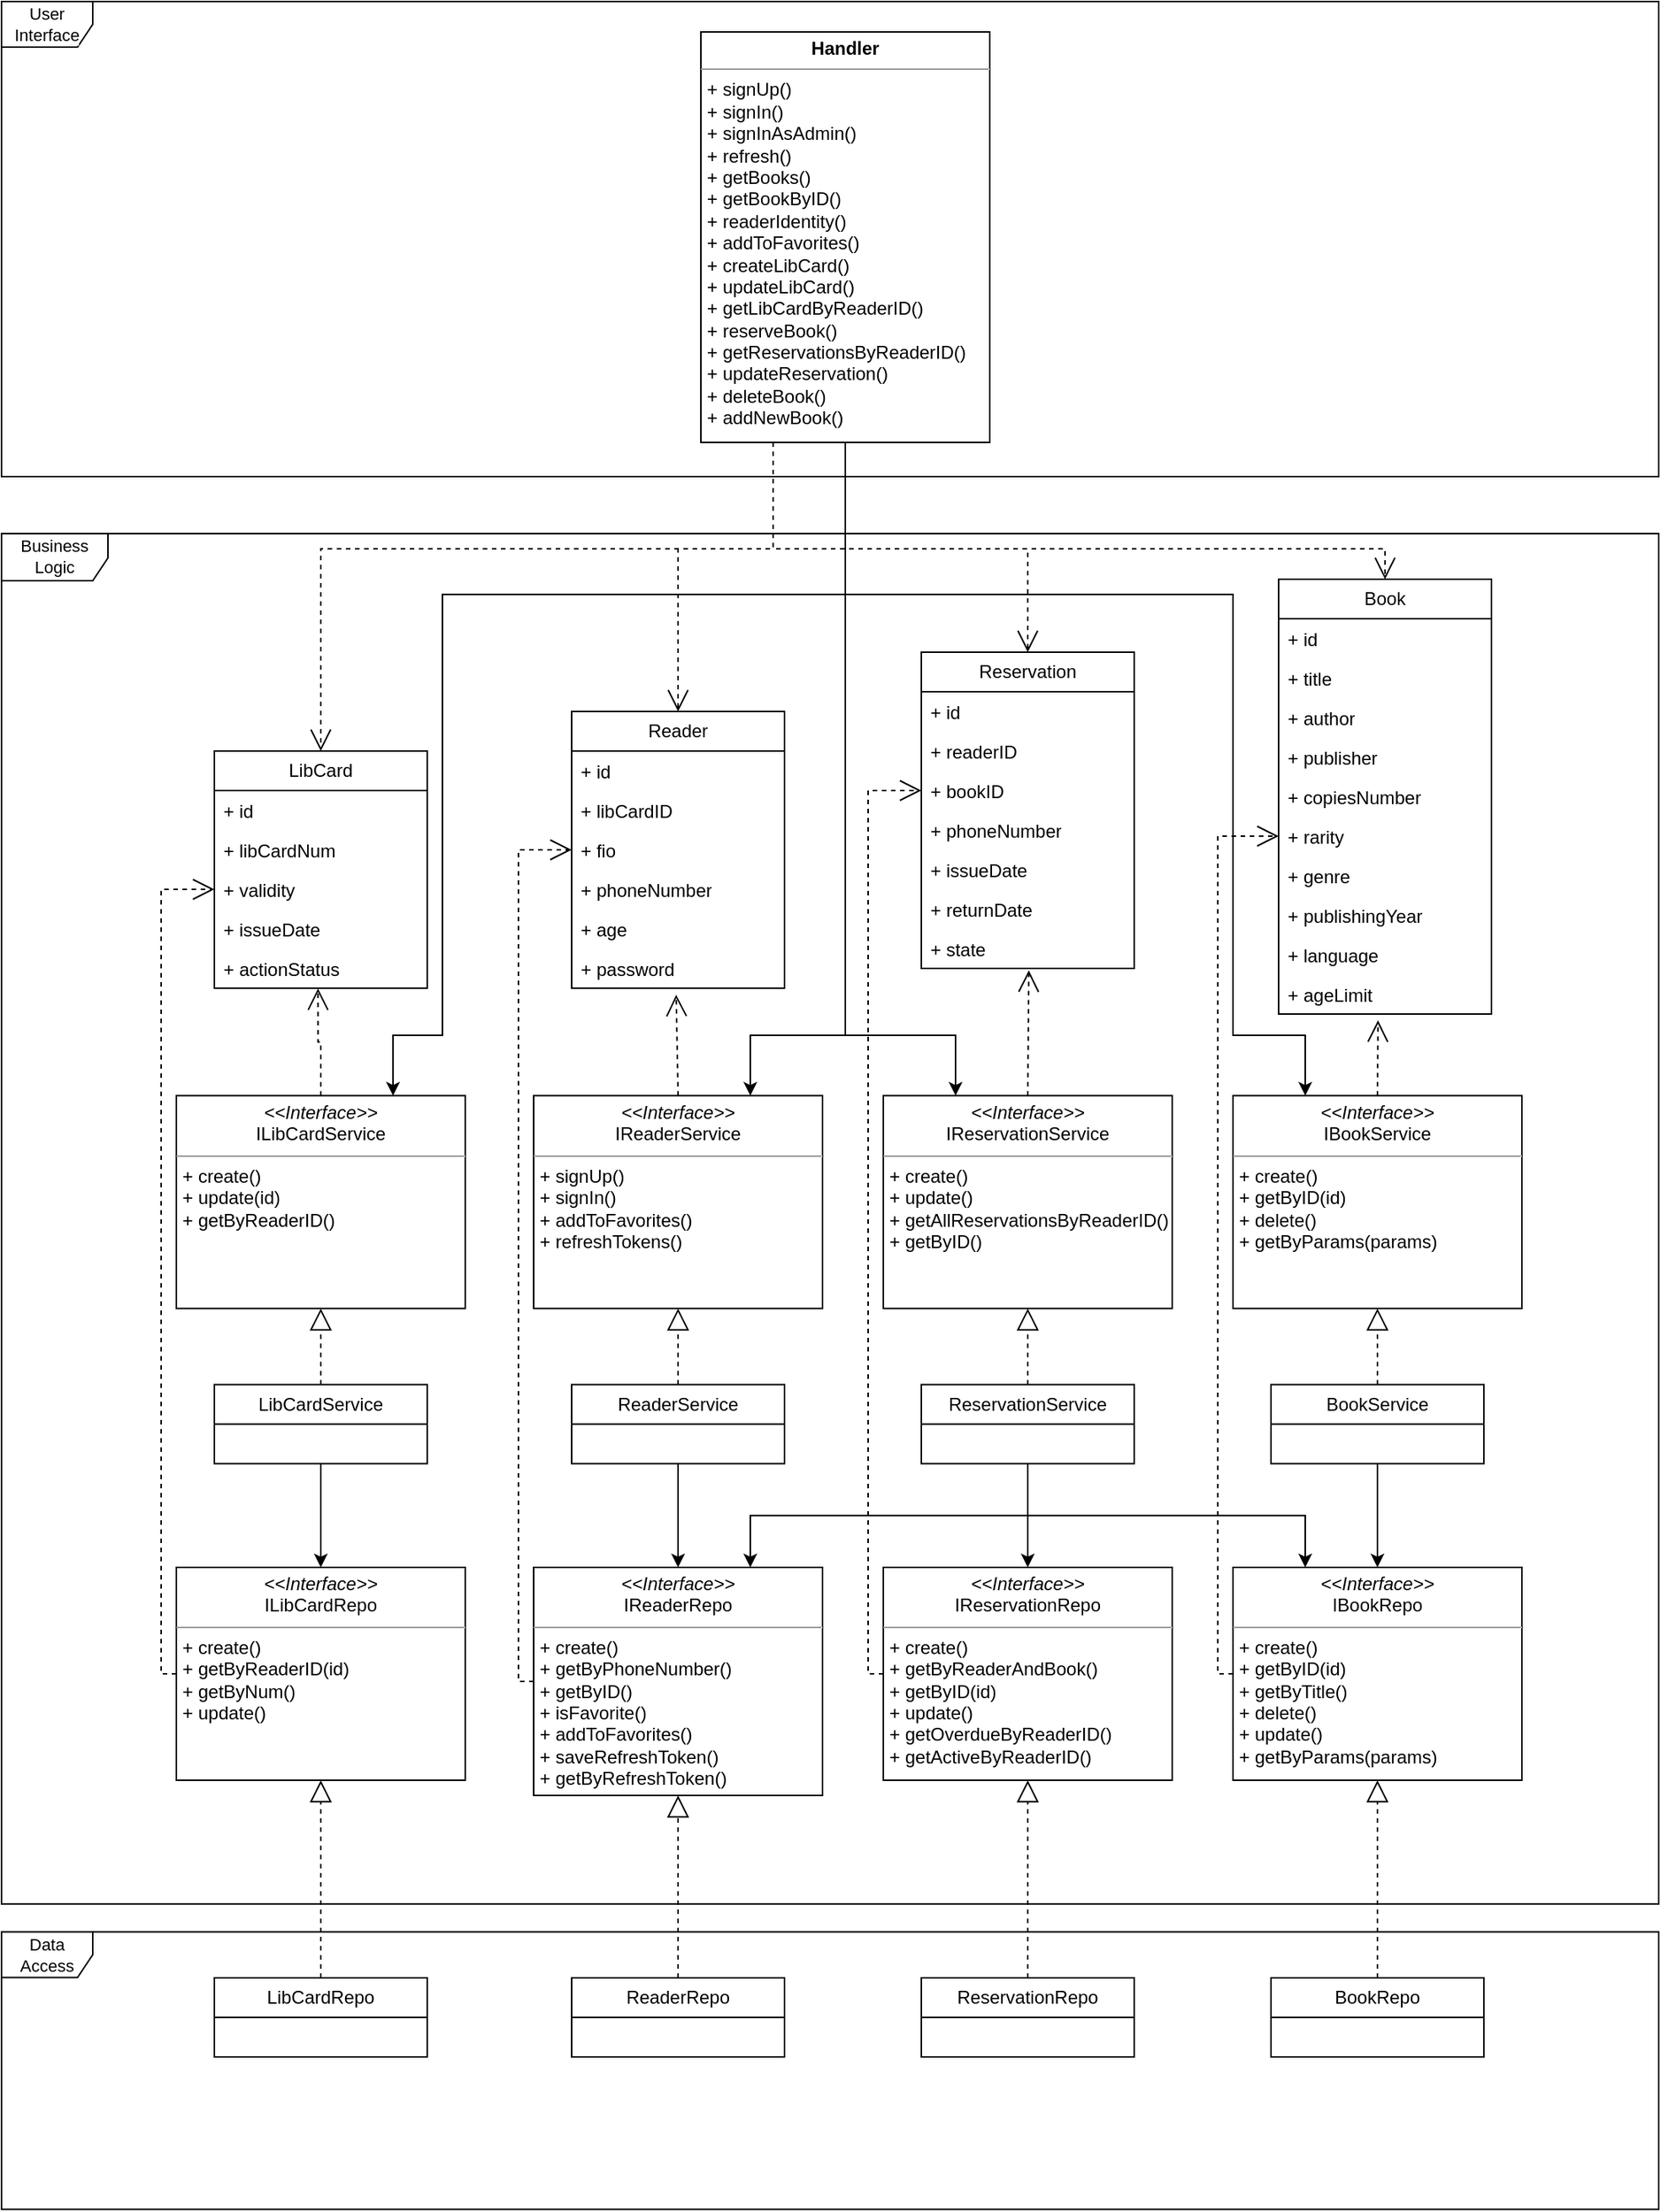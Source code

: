 <mxfile version="23.1.5" type="device">
  <diagram name="Страница — 1" id="6Xpf0Cf9GARCXw1dbHsM">
    <mxGraphModel dx="1750" dy="2217" grid="1" gridSize="10" guides="1" tooltips="1" connect="1" arrows="1" fold="1" page="1" pageScale="1" pageWidth="827" pageHeight="1169" math="0" shadow="0">
      <root>
        <mxCell id="0" />
        <mxCell id="1" parent="0" />
        <mxCell id="-0Dgemm6ycGih37W37D2-1" value="Data&lt;div&gt;Access&lt;/div&gt;" style="shape=umlFrame;whiteSpace=wrap;html=1;pointerEvents=0;fontFamily=Helvetica;fontSize=11;fontColor=default;labelBackgroundColor=default;" parent="1" vertex="1">
          <mxGeometry x="40" y="679.75" width="1090" height="182.5" as="geometry" />
        </mxCell>
        <mxCell id="-0Dgemm6ycGih37W37D2-2" value="Business&lt;div&gt;Logic&lt;/div&gt;" style="shape=umlFrame;whiteSpace=wrap;html=1;pointerEvents=0;fontFamily=Helvetica;fontSize=11;fontColor=default;labelBackgroundColor=default;width=70;height=31;" parent="1" vertex="1">
          <mxGeometry x="40" y="-240" width="1090" height="901.37" as="geometry" />
        </mxCell>
        <mxCell id="-0Dgemm6ycGih37W37D2-3" value="LibCardRepo" style="swimlane;fontStyle=0;childLayout=stackLayout;horizontal=1;startSize=26;fillColor=none;horizontalStack=0;resizeParent=1;resizeParentMax=0;resizeLast=0;collapsible=1;marginBottom=0;whiteSpace=wrap;html=1;" parent="1" vertex="1">
          <mxGeometry x="180" y="710" width="140" height="52" as="geometry" />
        </mxCell>
        <mxCell id="-0Dgemm6ycGih37W37D2-4" value="ReaderRepo" style="swimlane;fontStyle=0;childLayout=stackLayout;horizontal=1;startSize=26;fillColor=none;horizontalStack=0;resizeParent=1;resizeParentMax=0;resizeLast=0;collapsible=1;marginBottom=0;whiteSpace=wrap;html=1;" parent="1" vertex="1">
          <mxGeometry x="415" y="710" width="140" height="52" as="geometry" />
        </mxCell>
        <mxCell id="-0Dgemm6ycGih37W37D2-5" value="ReservationRepo" style="swimlane;fontStyle=0;childLayout=stackLayout;horizontal=1;startSize=26;fillColor=none;horizontalStack=0;resizeParent=1;resizeParentMax=0;resizeLast=0;collapsible=1;marginBottom=0;whiteSpace=wrap;html=1;" parent="1" vertex="1">
          <mxGeometry x="645" y="710" width="140" height="52" as="geometry" />
        </mxCell>
        <mxCell id="-0Dgemm6ycGih37W37D2-6" value="BookRepo" style="swimlane;fontStyle=0;childLayout=stackLayout;horizontal=1;startSize=26;fillColor=none;horizontalStack=0;resizeParent=1;resizeParentMax=0;resizeLast=0;collapsible=1;marginBottom=0;whiteSpace=wrap;html=1;" parent="1" vertex="1">
          <mxGeometry x="875" y="710" width="140" height="52" as="geometry" />
        </mxCell>
        <mxCell id="-0Dgemm6ycGih37W37D2-7" value="&lt;p style=&quot;margin:0px;margin-top:4px;text-align:center;&quot;&gt;&lt;i&gt;&amp;lt;&amp;lt;Interface&amp;gt;&amp;gt;&lt;/i&gt;&lt;br&gt;ILibCardRepo&lt;br&gt;&lt;/p&gt;&lt;hr size=&quot;1&quot;&gt;&lt;p style=&quot;margin:0px;margin-left:4px;&quot;&gt;+ create()&lt;/p&gt;&lt;p style=&quot;margin:0px;margin-left:4px;&quot;&gt;+ getByReaderID(id)&lt;/p&gt;&lt;p style=&quot;margin:0px;margin-left:4px;&quot;&gt;+ getByNum()&lt;/p&gt;&lt;p style=&quot;margin:0px;margin-left:4px;&quot;&gt;+ update()&lt;/p&gt;&lt;p style=&quot;margin:0px;margin-left:4px;&quot;&gt;&lt;br&gt;&lt;/p&gt;" style="verticalAlign=top;align=left;overflow=fill;html=1;whiteSpace=wrap;" parent="1" vertex="1">
          <mxGeometry x="155" y="440" width="190" height="140" as="geometry" />
        </mxCell>
        <mxCell id="-0Dgemm6ycGih37W37D2-8" value="" style="endArrow=block;dashed=1;endFill=0;endSize=12;html=1;rounded=0;exitX=0.5;exitY=0;exitDx=0;exitDy=0;entryX=0.5;entryY=1;entryDx=0;entryDy=0;" parent="1" source="-0Dgemm6ycGih37W37D2-3" target="-0Dgemm6ycGih37W37D2-7" edge="1">
          <mxGeometry width="160" relative="1" as="geometry">
            <mxPoint x="150" y="600" as="sourcePoint" />
            <mxPoint x="310" y="600" as="targetPoint" />
          </mxGeometry>
        </mxCell>
        <mxCell id="-0Dgemm6ycGih37W37D2-9" value="&lt;p style=&quot;margin:0px;margin-top:4px;text-align:center;&quot;&gt;&lt;i&gt;&amp;lt;&amp;lt;Interface&amp;gt;&amp;gt;&lt;/i&gt;&lt;br&gt;IReaderRepo&lt;br&gt;&lt;/p&gt;&lt;hr size=&quot;1&quot;&gt;&lt;p style=&quot;margin:0px;margin-left:4px;&quot;&gt;+ create()&lt;/p&gt;&lt;p style=&quot;margin:0px;margin-left:4px;&quot;&gt;+ getByPhoneNumber()&lt;/p&gt;&lt;p style=&quot;margin:0px;margin-left:4px;&quot;&gt;+ getByID()&lt;/p&gt;&lt;p style=&quot;margin:0px;margin-left:4px;&quot;&gt;+ isFavorite()&lt;/p&gt;&lt;p style=&quot;margin:0px;margin-left:4px;&quot;&gt;+ addToFavorites()&lt;/p&gt;&lt;p style=&quot;margin:0px;margin-left:4px;&quot;&gt;+ saveRefreshToken()&lt;/p&gt;&lt;p style=&quot;margin:0px;margin-left:4px;&quot;&gt;+ getByRefreshToken()&lt;/p&gt;&lt;p style=&quot;margin:0px;margin-left:4px;&quot;&gt;&lt;br&gt;&lt;/p&gt;&lt;p style=&quot;margin:0px;margin-left:4px;&quot;&gt;&lt;br&gt;&lt;/p&gt;" style="verticalAlign=top;align=left;overflow=fill;html=1;whiteSpace=wrap;" parent="1" vertex="1">
          <mxGeometry x="390" y="440" width="190" height="150" as="geometry" />
        </mxCell>
        <mxCell id="-0Dgemm6ycGih37W37D2-10" value="" style="endArrow=block;dashed=1;endFill=0;endSize=12;html=1;rounded=0;exitX=0.5;exitY=0;exitDx=0;exitDy=0;entryX=0.5;entryY=1;entryDx=0;entryDy=0;" parent="1" source="-0Dgemm6ycGih37W37D2-4" target="-0Dgemm6ycGih37W37D2-9" edge="1">
          <mxGeometry width="160" relative="1" as="geometry">
            <mxPoint x="250" y="730" as="sourcePoint" />
            <mxPoint x="260" y="590" as="targetPoint" />
          </mxGeometry>
        </mxCell>
        <mxCell id="-0Dgemm6ycGih37W37D2-11" value="&lt;p style=&quot;margin:0px;margin-top:4px;text-align:center;&quot;&gt;&lt;i&gt;&amp;lt;&amp;lt;Interface&amp;gt;&amp;gt;&lt;/i&gt;&lt;br&gt;IReservationRepo&lt;br&gt;&lt;/p&gt;&lt;hr size=&quot;1&quot;&gt;&lt;p style=&quot;margin:0px;margin-left:4px;&quot;&gt;+ create()&lt;/p&gt;&lt;p style=&quot;margin:0px;margin-left:4px;&quot;&gt;+ getByReaderAndBook()&lt;/p&gt;&lt;p style=&quot;margin:0px;margin-left:4px;&quot;&gt;+ getByID(id)&lt;/p&gt;&lt;p style=&quot;margin:0px;margin-left:4px;&quot;&gt;+ update()&lt;/p&gt;&lt;p style=&quot;margin:0px;margin-left:4px;&quot;&gt;+ getOverdueByReaderID()&lt;/p&gt;&lt;p style=&quot;margin:0px;margin-left:4px;&quot;&gt;+ getActiveByReaderID()&lt;/p&gt;&lt;p style=&quot;margin:0px;margin-left:4px;&quot;&gt;&lt;br&gt;&lt;/p&gt;" style="verticalAlign=top;align=left;overflow=fill;html=1;whiteSpace=wrap;" parent="1" vertex="1">
          <mxGeometry x="620" y="440" width="190" height="140" as="geometry" />
        </mxCell>
        <mxCell id="-0Dgemm6ycGih37W37D2-12" value="" style="endArrow=block;dashed=1;endFill=0;endSize=12;html=1;rounded=0;exitX=0.5;exitY=0;exitDx=0;exitDy=0;entryX=0.5;entryY=1;entryDx=0;entryDy=0;" parent="1" source="-0Dgemm6ycGih37W37D2-5" target="-0Dgemm6ycGih37W37D2-11" edge="1">
          <mxGeometry width="160" relative="1" as="geometry">
            <mxPoint x="420" y="720" as="sourcePoint" />
            <mxPoint x="495" y="590" as="targetPoint" />
          </mxGeometry>
        </mxCell>
        <mxCell id="-0Dgemm6ycGih37W37D2-13" value="&lt;p style=&quot;margin:0px;margin-top:4px;text-align:center;&quot;&gt;&lt;i&gt;&amp;lt;&amp;lt;Interface&amp;gt;&amp;gt;&lt;/i&gt;&lt;br&gt;IBookRepo&lt;br&gt;&lt;/p&gt;&lt;hr size=&quot;1&quot;&gt;&lt;p style=&quot;margin: 0px 0px 0px 4px;&quot;&gt;+ create()&lt;/p&gt;&lt;p style=&quot;margin: 0px 0px 0px 4px;&quot;&gt;+ getByID(id)&lt;/p&gt;&lt;p style=&quot;margin: 0px 0px 0px 4px;&quot;&gt;+ getByTitle()&lt;/p&gt;&lt;p style=&quot;margin: 0px 0px 0px 4px;&quot;&gt;+ delete()&lt;/p&gt;&lt;p style=&quot;margin: 0px 0px 0px 4px;&quot;&gt;+ update()&lt;/p&gt;&lt;p style=&quot;margin: 0px 0px 0px 4px;&quot;&gt;+ getByParams(params)&lt;/p&gt;" style="verticalAlign=top;align=left;overflow=fill;html=1;whiteSpace=wrap;" parent="1" vertex="1">
          <mxGeometry x="850" y="440" width="190" height="140" as="geometry" />
        </mxCell>
        <mxCell id="-0Dgemm6ycGih37W37D2-14" value="" style="endArrow=block;dashed=1;endFill=0;endSize=12;html=1;rounded=0;exitX=0.5;exitY=0;exitDx=0;exitDy=0;entryX=0.5;entryY=1;entryDx=0;entryDy=0;" parent="1" source="-0Dgemm6ycGih37W37D2-6" target="-0Dgemm6ycGih37W37D2-13" edge="1">
          <mxGeometry width="160" relative="1" as="geometry">
            <mxPoint x="560" y="720" as="sourcePoint" />
            <mxPoint x="705" y="590" as="targetPoint" />
          </mxGeometry>
        </mxCell>
        <mxCell id="-0Dgemm6ycGih37W37D2-15" value="LibCardService" style="swimlane;fontStyle=0;childLayout=stackLayout;horizontal=1;startSize=26;fillColor=none;horizontalStack=0;resizeParent=1;resizeParentMax=0;resizeLast=0;collapsible=1;marginBottom=0;whiteSpace=wrap;html=1;" parent="1" vertex="1">
          <mxGeometry x="180" y="319.69" width="140" height="52" as="geometry" />
        </mxCell>
        <mxCell id="-0Dgemm6ycGih37W37D2-16" value="ReaderService" style="swimlane;fontStyle=0;childLayout=stackLayout;horizontal=1;startSize=26;fillColor=none;horizontalStack=0;resizeParent=1;resizeParentMax=0;resizeLast=0;collapsible=1;marginBottom=0;whiteSpace=wrap;html=1;" parent="1" vertex="1">
          <mxGeometry x="415" y="319.69" width="140" height="52" as="geometry" />
        </mxCell>
        <mxCell id="-0Dgemm6ycGih37W37D2-17" value="ReservationService" style="swimlane;fontStyle=0;childLayout=stackLayout;horizontal=1;startSize=26;fillColor=none;horizontalStack=0;resizeParent=1;resizeParentMax=0;resizeLast=0;collapsible=1;marginBottom=0;whiteSpace=wrap;html=1;" parent="1" vertex="1">
          <mxGeometry x="645" y="319.69" width="140" height="52" as="geometry" />
        </mxCell>
        <mxCell id="-0Dgemm6ycGih37W37D2-18" value="BookService" style="swimlane;fontStyle=0;childLayout=stackLayout;horizontal=1;startSize=26;fillColor=none;horizontalStack=0;resizeParent=1;resizeParentMax=0;resizeLast=0;collapsible=1;marginBottom=0;whiteSpace=wrap;html=1;" parent="1" vertex="1">
          <mxGeometry x="875" y="319.69" width="140" height="52" as="geometry" />
        </mxCell>
        <mxCell id="-0Dgemm6ycGih37W37D2-19" value="&lt;p style=&quot;margin:0px;margin-top:4px;text-align:center;&quot;&gt;&lt;i&gt;&amp;lt;&amp;lt;Interface&amp;gt;&amp;gt;&lt;/i&gt;&lt;br&gt;ILibCardService&lt;br&gt;&lt;/p&gt;&lt;hr size=&quot;1&quot;&gt;&lt;p style=&quot;margin: 0px 0px 0px 4px;&quot;&gt;+ create()&lt;/p&gt;&lt;p style=&quot;margin: 0px 0px 0px 4px;&quot;&gt;+ update(id)&lt;/p&gt;&lt;p style=&quot;margin: 0px 0px 0px 4px;&quot;&gt;+ getByReaderID()&lt;/p&gt;" style="verticalAlign=top;align=left;overflow=fill;html=1;whiteSpace=wrap;" parent="1" vertex="1">
          <mxGeometry x="155" y="129.69" width="190" height="140" as="geometry" />
        </mxCell>
        <mxCell id="-0Dgemm6ycGih37W37D2-20" value="&lt;p style=&quot;margin:0px;margin-top:4px;text-align:center;&quot;&gt;&lt;i&gt;&amp;lt;&amp;lt;Interface&amp;gt;&amp;gt;&lt;/i&gt;&lt;br&gt;IReservationService&lt;br&gt;&lt;/p&gt;&lt;hr size=&quot;1&quot;&gt;&lt;p style=&quot;margin: 0px 0px 0px 4px;&quot;&gt;+ create()&lt;/p&gt;&lt;p style=&quot;margin: 0px 0px 0px 4px;&quot;&gt;+ update()&lt;/p&gt;&lt;p style=&quot;margin: 0px 0px 0px 4px;&quot;&gt;+ getAllReservationsByReaderID()&lt;/p&gt;&lt;p style=&quot;margin: 0px 0px 0px 4px;&quot;&gt;+ getByID()&lt;/p&gt;" style="verticalAlign=top;align=left;overflow=fill;html=1;whiteSpace=wrap;" parent="1" vertex="1">
          <mxGeometry x="620" y="129.69" width="190" height="140" as="geometry" />
        </mxCell>
        <mxCell id="-0Dgemm6ycGih37W37D2-21" value="&lt;p style=&quot;margin:0px;margin-top:4px;text-align:center;&quot;&gt;&lt;i&gt;&amp;lt;&amp;lt;Interface&amp;gt;&amp;gt;&lt;/i&gt;&lt;br&gt;IBookService&lt;br&gt;&lt;/p&gt;&lt;hr size=&quot;1&quot;&gt;&lt;p style=&quot;margin: 0px 0px 0px 4px;&quot;&gt;+ create()&lt;/p&gt;&lt;p style=&quot;margin: 0px 0px 0px 4px;&quot;&gt;+ getByID(id)&lt;/p&gt;&lt;p style=&quot;margin: 0px 0px 0px 4px;&quot;&gt;+ delete()&lt;/p&gt;&lt;p style=&quot;margin: 0px 0px 0px 4px;&quot;&gt;+ getByParams(params)&lt;/p&gt;" style="verticalAlign=top;align=left;overflow=fill;html=1;whiteSpace=wrap;" parent="1" vertex="1">
          <mxGeometry x="850" y="129.69" width="190" height="140" as="geometry" />
        </mxCell>
        <mxCell id="-0Dgemm6ycGih37W37D2-22" value="" style="endArrow=block;dashed=1;endFill=0;endSize=12;html=1;rounded=0;exitX=0.5;exitY=0;exitDx=0;exitDy=0;entryX=0.5;entryY=1;entryDx=0;entryDy=0;" parent="1" source="-0Dgemm6ycGih37W37D2-15" target="-0Dgemm6ycGih37W37D2-19" edge="1">
          <mxGeometry width="160" relative="1" as="geometry">
            <mxPoint x="570" y="309.69" as="sourcePoint" />
            <mxPoint x="730" y="309.69" as="targetPoint" />
          </mxGeometry>
        </mxCell>
        <mxCell id="-0Dgemm6ycGih37W37D2-23" value="" style="endArrow=block;dashed=1;endFill=0;endSize=12;html=1;rounded=0;exitX=0.5;exitY=0;exitDx=0;exitDy=0;entryX=0.5;entryY=1;entryDx=0;entryDy=0;entryPerimeter=0;" parent="1" source="-0Dgemm6ycGih37W37D2-16" target="-0Dgemm6ycGih37W37D2-58" edge="1">
          <mxGeometry width="160" relative="1" as="geometry">
            <mxPoint x="220" y="319.69" as="sourcePoint" />
            <mxPoint x="485" y="269.69" as="targetPoint" />
          </mxGeometry>
        </mxCell>
        <mxCell id="-0Dgemm6ycGih37W37D2-24" value="" style="endArrow=block;dashed=1;endFill=0;endSize=12;html=1;rounded=0;exitX=0.5;exitY=0;exitDx=0;exitDy=0;entryX=0.5;entryY=1;entryDx=0;entryDy=0;" parent="1" source="-0Dgemm6ycGih37W37D2-17" target="-0Dgemm6ycGih37W37D2-20" edge="1">
          <mxGeometry width="160" relative="1" as="geometry">
            <mxPoint x="480" y="329.69" as="sourcePoint" />
            <mxPoint x="505" y="279.69" as="targetPoint" />
          </mxGeometry>
        </mxCell>
        <mxCell id="-0Dgemm6ycGih37W37D2-25" value="" style="endArrow=block;dashed=1;endFill=0;endSize=12;html=1;rounded=0;exitX=0.5;exitY=0;exitDx=0;exitDy=0;entryX=0.5;entryY=1;entryDx=0;entryDy=0;" parent="1" source="-0Dgemm6ycGih37W37D2-18" target="-0Dgemm6ycGih37W37D2-21" edge="1">
          <mxGeometry width="160" relative="1" as="geometry">
            <mxPoint x="710" y="329.69" as="sourcePoint" />
            <mxPoint x="725" y="279.69" as="targetPoint" />
          </mxGeometry>
        </mxCell>
        <mxCell id="-0Dgemm6ycGih37W37D2-26" value="LibCard" style="swimlane;fontStyle=0;childLayout=stackLayout;horizontal=1;startSize=26;fillColor=none;horizontalStack=0;resizeParent=1;resizeParentMax=0;resizeLast=0;collapsible=1;marginBottom=0;whiteSpace=wrap;html=1;" parent="1" vertex="1">
          <mxGeometry x="180" y="-97" width="140" height="156" as="geometry" />
        </mxCell>
        <mxCell id="-0Dgemm6ycGih37W37D2-27" value="+ id&lt;div&gt;&lt;br/&gt;&lt;/div&gt;" style="text;strokeColor=none;fillColor=none;align=left;verticalAlign=top;spacingLeft=4;spacingRight=4;overflow=hidden;rotatable=0;points=[[0,0.5],[1,0.5]];portConstraint=eastwest;whiteSpace=wrap;html=1;" parent="-0Dgemm6ycGih37W37D2-26" vertex="1">
          <mxGeometry y="26" width="140" height="26" as="geometry" />
        </mxCell>
        <mxCell id="-0Dgemm6ycGih37W37D2-28" value="+ libCardNum" style="text;strokeColor=none;fillColor=none;align=left;verticalAlign=top;spacingLeft=4;spacingRight=4;overflow=hidden;rotatable=0;points=[[0,0.5],[1,0.5]];portConstraint=eastwest;whiteSpace=wrap;html=1;" parent="-0Dgemm6ycGih37W37D2-26" vertex="1">
          <mxGeometry y="52" width="140" height="26" as="geometry" />
        </mxCell>
        <mxCell id="-0Dgemm6ycGih37W37D2-29" value="+ validity&lt;div&gt;&lt;br/&gt;&lt;/div&gt;" style="text;strokeColor=none;fillColor=none;align=left;verticalAlign=top;spacingLeft=4;spacingRight=4;overflow=hidden;rotatable=0;points=[[0,0.5],[1,0.5]];portConstraint=eastwest;whiteSpace=wrap;html=1;" parent="-0Dgemm6ycGih37W37D2-26" vertex="1">
          <mxGeometry y="78" width="140" height="26" as="geometry" />
        </mxCell>
        <mxCell id="-0Dgemm6ycGih37W37D2-30" value="+ issueDate" style="text;strokeColor=none;fillColor=none;align=left;verticalAlign=top;spacingLeft=4;spacingRight=4;overflow=hidden;rotatable=0;points=[[0,0.5],[1,0.5]];portConstraint=eastwest;whiteSpace=wrap;html=1;" parent="-0Dgemm6ycGih37W37D2-26" vertex="1">
          <mxGeometry y="104" width="140" height="26" as="geometry" />
        </mxCell>
        <mxCell id="-0Dgemm6ycGih37W37D2-31" value="+ actionStatus" style="text;strokeColor=none;fillColor=none;align=left;verticalAlign=top;spacingLeft=4;spacingRight=4;overflow=hidden;rotatable=0;points=[[0,0.5],[1,0.5]];portConstraint=eastwest;whiteSpace=wrap;html=1;" parent="-0Dgemm6ycGih37W37D2-26" vertex="1">
          <mxGeometry y="130" width="140" height="26" as="geometry" />
        </mxCell>
        <mxCell id="-0Dgemm6ycGih37W37D2-32" value="Reader" style="swimlane;fontStyle=0;childLayout=stackLayout;horizontal=1;startSize=26;fillColor=none;horizontalStack=0;resizeParent=1;resizeParentMax=0;resizeLast=0;collapsible=1;marginBottom=0;whiteSpace=wrap;html=1;" parent="1" vertex="1">
          <mxGeometry x="415" y="-123" width="140" height="182" as="geometry" />
        </mxCell>
        <mxCell id="-0Dgemm6ycGih37W37D2-33" value="+ id&lt;div&gt;&lt;br/&gt;&lt;/div&gt;" style="text;strokeColor=none;fillColor=none;align=left;verticalAlign=top;spacingLeft=4;spacingRight=4;overflow=hidden;rotatable=0;points=[[0,0.5],[1,0.5]];portConstraint=eastwest;whiteSpace=wrap;html=1;" parent="-0Dgemm6ycGih37W37D2-32" vertex="1">
          <mxGeometry y="26" width="140" height="26" as="geometry" />
        </mxCell>
        <mxCell id="-0Dgemm6ycGih37W37D2-34" value="+ libCardID" style="text;strokeColor=none;fillColor=none;align=left;verticalAlign=top;spacingLeft=4;spacingRight=4;overflow=hidden;rotatable=0;points=[[0,0.5],[1,0.5]];portConstraint=eastwest;whiteSpace=wrap;html=1;" parent="-0Dgemm6ycGih37W37D2-32" vertex="1">
          <mxGeometry y="52" width="140" height="26" as="geometry" />
        </mxCell>
        <mxCell id="-0Dgemm6ycGih37W37D2-35" value="+ fio" style="text;strokeColor=none;fillColor=none;align=left;verticalAlign=top;spacingLeft=4;spacingRight=4;overflow=hidden;rotatable=0;points=[[0,0.5],[1,0.5]];portConstraint=eastwest;whiteSpace=wrap;html=1;" parent="-0Dgemm6ycGih37W37D2-32" vertex="1">
          <mxGeometry y="78" width="140" height="26" as="geometry" />
        </mxCell>
        <mxCell id="-0Dgemm6ycGih37W37D2-36" value="+ phoneNumber" style="text;strokeColor=none;fillColor=none;align=left;verticalAlign=top;spacingLeft=4;spacingRight=4;overflow=hidden;rotatable=0;points=[[0,0.5],[1,0.5]];portConstraint=eastwest;whiteSpace=wrap;html=1;" parent="-0Dgemm6ycGih37W37D2-32" vertex="1">
          <mxGeometry y="104" width="140" height="26" as="geometry" />
        </mxCell>
        <mxCell id="-0Dgemm6ycGih37W37D2-37" value="+ age" style="text;strokeColor=none;fillColor=none;align=left;verticalAlign=top;spacingLeft=4;spacingRight=4;overflow=hidden;rotatable=0;points=[[0,0.5],[1,0.5]];portConstraint=eastwest;whiteSpace=wrap;html=1;" parent="-0Dgemm6ycGih37W37D2-32" vertex="1">
          <mxGeometry y="130" width="140" height="26" as="geometry" />
        </mxCell>
        <mxCell id="-0Dgemm6ycGih37W37D2-38" value="+ password" style="text;strokeColor=none;fillColor=none;align=left;verticalAlign=top;spacingLeft=4;spacingRight=4;overflow=hidden;rotatable=0;points=[[0,0.5],[1,0.5]];portConstraint=eastwest;whiteSpace=wrap;html=1;" parent="-0Dgemm6ycGih37W37D2-32" vertex="1">
          <mxGeometry y="156" width="140" height="26" as="geometry" />
        </mxCell>
        <mxCell id="-0Dgemm6ycGih37W37D2-39" value="Reservation" style="swimlane;fontStyle=0;childLayout=stackLayout;horizontal=1;startSize=26;fillColor=none;horizontalStack=0;resizeParent=1;resizeParentMax=0;resizeLast=0;collapsible=1;marginBottom=0;whiteSpace=wrap;html=1;" parent="1" vertex="1">
          <mxGeometry x="645" y="-162" width="140" height="208" as="geometry" />
        </mxCell>
        <mxCell id="-0Dgemm6ycGih37W37D2-40" value="+ id&lt;div&gt;&lt;br/&gt;&lt;/div&gt;" style="text;strokeColor=none;fillColor=none;align=left;verticalAlign=top;spacingLeft=4;spacingRight=4;overflow=hidden;rotatable=0;points=[[0,0.5],[1,0.5]];portConstraint=eastwest;whiteSpace=wrap;html=1;" parent="-0Dgemm6ycGih37W37D2-39" vertex="1">
          <mxGeometry y="26" width="140" height="26" as="geometry" />
        </mxCell>
        <mxCell id="-0Dgemm6ycGih37W37D2-41" value="+ readerID" style="text;strokeColor=none;fillColor=none;align=left;verticalAlign=top;spacingLeft=4;spacingRight=4;overflow=hidden;rotatable=0;points=[[0,0.5],[1,0.5]];portConstraint=eastwest;whiteSpace=wrap;html=1;" parent="-0Dgemm6ycGih37W37D2-39" vertex="1">
          <mxGeometry y="52" width="140" height="26" as="geometry" />
        </mxCell>
        <mxCell id="-0Dgemm6ycGih37W37D2-42" value="+ bookID" style="text;strokeColor=none;fillColor=none;align=left;verticalAlign=top;spacingLeft=4;spacingRight=4;overflow=hidden;rotatable=0;points=[[0,0.5],[1,0.5]];portConstraint=eastwest;whiteSpace=wrap;html=1;" parent="-0Dgemm6ycGih37W37D2-39" vertex="1">
          <mxGeometry y="78" width="140" height="26" as="geometry" />
        </mxCell>
        <mxCell id="-0Dgemm6ycGih37W37D2-43" value="+ phoneNumber" style="text;strokeColor=none;fillColor=none;align=left;verticalAlign=top;spacingLeft=4;spacingRight=4;overflow=hidden;rotatable=0;points=[[0,0.5],[1,0.5]];portConstraint=eastwest;whiteSpace=wrap;html=1;" parent="-0Dgemm6ycGih37W37D2-39" vertex="1">
          <mxGeometry y="104" width="140" height="26" as="geometry" />
        </mxCell>
        <mxCell id="-0Dgemm6ycGih37W37D2-44" value="+ issueDate" style="text;strokeColor=none;fillColor=none;align=left;verticalAlign=top;spacingLeft=4;spacingRight=4;overflow=hidden;rotatable=0;points=[[0,0.5],[1,0.5]];portConstraint=eastwest;whiteSpace=wrap;html=1;" parent="-0Dgemm6ycGih37W37D2-39" vertex="1">
          <mxGeometry y="130" width="140" height="26" as="geometry" />
        </mxCell>
        <mxCell id="-0Dgemm6ycGih37W37D2-45" value="+ returnDate" style="text;strokeColor=none;fillColor=none;align=left;verticalAlign=top;spacingLeft=4;spacingRight=4;overflow=hidden;rotatable=0;points=[[0,0.5],[1,0.5]];portConstraint=eastwest;whiteSpace=wrap;html=1;" parent="-0Dgemm6ycGih37W37D2-39" vertex="1">
          <mxGeometry y="156" width="140" height="26" as="geometry" />
        </mxCell>
        <mxCell id="-0Dgemm6ycGih37W37D2-46" value="+ state" style="text;strokeColor=none;fillColor=none;align=left;verticalAlign=top;spacingLeft=4;spacingRight=4;overflow=hidden;rotatable=0;points=[[0,0.5],[1,0.5]];portConstraint=eastwest;whiteSpace=wrap;html=1;" parent="-0Dgemm6ycGih37W37D2-39" vertex="1">
          <mxGeometry y="182" width="140" height="26" as="geometry" />
        </mxCell>
        <mxCell id="-0Dgemm6ycGih37W37D2-47" value="Book" style="swimlane;fontStyle=0;childLayout=stackLayout;horizontal=1;startSize=26;fillColor=none;horizontalStack=0;resizeParent=1;resizeParentMax=0;resizeLast=0;collapsible=1;marginBottom=0;whiteSpace=wrap;html=1;" parent="1" vertex="1">
          <mxGeometry x="880" y="-210" width="140" height="286" as="geometry" />
        </mxCell>
        <mxCell id="-0Dgemm6ycGih37W37D2-48" value="+ id&lt;div&gt;&lt;br/&gt;&lt;/div&gt;" style="text;strokeColor=none;fillColor=none;align=left;verticalAlign=top;spacingLeft=4;spacingRight=4;overflow=hidden;rotatable=0;points=[[0,0.5],[1,0.5]];portConstraint=eastwest;whiteSpace=wrap;html=1;" parent="-0Dgemm6ycGih37W37D2-47" vertex="1">
          <mxGeometry y="26" width="140" height="26" as="geometry" />
        </mxCell>
        <mxCell id="-0Dgemm6ycGih37W37D2-49" value="+&amp;nbsp;title" style="text;strokeColor=none;fillColor=none;align=left;verticalAlign=top;spacingLeft=4;spacingRight=4;overflow=hidden;rotatable=0;points=[[0,0.5],[1,0.5]];portConstraint=eastwest;whiteSpace=wrap;html=1;" parent="-0Dgemm6ycGih37W37D2-47" vertex="1">
          <mxGeometry y="52" width="140" height="26" as="geometry" />
        </mxCell>
        <mxCell id="-0Dgemm6ycGih37W37D2-50" value="+&amp;nbsp;author" style="text;strokeColor=none;fillColor=none;align=left;verticalAlign=top;spacingLeft=4;spacingRight=4;overflow=hidden;rotatable=0;points=[[0,0.5],[1,0.5]];portConstraint=eastwest;whiteSpace=wrap;html=1;" parent="-0Dgemm6ycGih37W37D2-47" vertex="1">
          <mxGeometry y="78" width="140" height="26" as="geometry" />
        </mxCell>
        <mxCell id="-0Dgemm6ycGih37W37D2-51" value="+&amp;nbsp;publisher" style="text;strokeColor=none;fillColor=none;align=left;verticalAlign=top;spacingLeft=4;spacingRight=4;overflow=hidden;rotatable=0;points=[[0,0.5],[1,0.5]];portConstraint=eastwest;whiteSpace=wrap;html=1;" parent="-0Dgemm6ycGih37W37D2-47" vertex="1">
          <mxGeometry y="104" width="140" height="26" as="geometry" />
        </mxCell>
        <mxCell id="-0Dgemm6ycGih37W37D2-52" value="+&amp;nbsp;сopiesNumber" style="text;strokeColor=none;fillColor=none;align=left;verticalAlign=top;spacingLeft=4;spacingRight=4;overflow=hidden;rotatable=0;points=[[0,0.5],[1,0.5]];portConstraint=eastwest;whiteSpace=wrap;html=1;" parent="-0Dgemm6ycGih37W37D2-47" vertex="1">
          <mxGeometry y="130" width="140" height="26" as="geometry" />
        </mxCell>
        <mxCell id="-0Dgemm6ycGih37W37D2-53" value="+&amp;nbsp;rarity" style="text;strokeColor=none;fillColor=none;align=left;verticalAlign=top;spacingLeft=4;spacingRight=4;overflow=hidden;rotatable=0;points=[[0,0.5],[1,0.5]];portConstraint=eastwest;whiteSpace=wrap;html=1;" parent="-0Dgemm6ycGih37W37D2-47" vertex="1">
          <mxGeometry y="156" width="140" height="26" as="geometry" />
        </mxCell>
        <mxCell id="-0Dgemm6ycGih37W37D2-54" value="+&amp;nbsp;genre" style="text;strokeColor=none;fillColor=none;align=left;verticalAlign=top;spacingLeft=4;spacingRight=4;overflow=hidden;rotatable=0;points=[[0,0.5],[1,0.5]];portConstraint=eastwest;whiteSpace=wrap;html=1;" parent="-0Dgemm6ycGih37W37D2-47" vertex="1">
          <mxGeometry y="182" width="140" height="26" as="geometry" />
        </mxCell>
        <mxCell id="-0Dgemm6ycGih37W37D2-55" value="+&amp;nbsp;publishingYear" style="text;strokeColor=none;fillColor=none;align=left;verticalAlign=top;spacingLeft=4;spacingRight=4;overflow=hidden;rotatable=0;points=[[0,0.5],[1,0.5]];portConstraint=eastwest;whiteSpace=wrap;html=1;" parent="-0Dgemm6ycGih37W37D2-47" vertex="1">
          <mxGeometry y="208" width="140" height="26" as="geometry" />
        </mxCell>
        <mxCell id="-0Dgemm6ycGih37W37D2-56" value="+&amp;nbsp;language" style="text;strokeColor=none;fillColor=none;align=left;verticalAlign=top;spacingLeft=4;spacingRight=4;overflow=hidden;rotatable=0;points=[[0,0.5],[1,0.5]];portConstraint=eastwest;whiteSpace=wrap;html=1;" parent="-0Dgemm6ycGih37W37D2-47" vertex="1">
          <mxGeometry y="234" width="140" height="26" as="geometry" />
        </mxCell>
        <mxCell id="-0Dgemm6ycGih37W37D2-57" value="+&amp;nbsp;ageLimit" style="text;strokeColor=none;fillColor=none;align=left;verticalAlign=top;spacingLeft=4;spacingRight=4;overflow=hidden;rotatable=0;points=[[0,0.5],[1,0.5]];portConstraint=eastwest;whiteSpace=wrap;html=1;" parent="-0Dgemm6ycGih37W37D2-47" vertex="1">
          <mxGeometry y="260" width="140" height="26" as="geometry" />
        </mxCell>
        <mxCell id="-0Dgemm6ycGih37W37D2-58" value="&lt;p style=&quot;margin:0px;margin-top:4px;text-align:center;&quot;&gt;&lt;i&gt;&amp;lt;&amp;lt;Interface&amp;gt;&amp;gt;&lt;/i&gt;&lt;br&gt;IReaderService&lt;br&gt;&lt;/p&gt;&lt;hr size=&quot;1&quot;&gt;&lt;p style=&quot;margin:0px;margin-left:4px;&quot;&gt;+ signUp()&lt;/p&gt;&lt;p style=&quot;margin:0px;margin-left:4px;&quot;&gt;+ signIn()&lt;/p&gt;&lt;p style=&quot;margin:0px;margin-left:4px;&quot;&gt;+ addToFavorites()&lt;/p&gt;&lt;p style=&quot;margin:0px;margin-left:4px;&quot;&gt;+ refreshTokens()&lt;/p&gt;" style="verticalAlign=top;align=left;overflow=fill;html=1;whiteSpace=wrap;" parent="1" vertex="1">
          <mxGeometry x="390" y="129.69" width="190" height="140" as="geometry" />
        </mxCell>
        <mxCell id="-0Dgemm6ycGih37W37D2-59" value="" style="endArrow=classic;html=1;rounded=0;exitX=0.5;exitY=1;exitDx=0;exitDy=0;entryX=0.5;entryY=0;entryDx=0;entryDy=0;edgeStyle=orthogonalEdgeStyle;" parent="1" source="-0Dgemm6ycGih37W37D2-16" target="-0Dgemm6ycGih37W37D2-9" edge="1">
          <mxGeometry width="50" height="50" relative="1" as="geometry">
            <mxPoint x="600" y="420" as="sourcePoint" />
            <mxPoint x="650" y="370" as="targetPoint" />
          </mxGeometry>
        </mxCell>
        <mxCell id="-0Dgemm6ycGih37W37D2-60" value="" style="endArrow=classic;html=1;rounded=0;entryX=0.5;entryY=0;entryDx=0;entryDy=0;exitX=0.5;exitY=1;exitDx=0;exitDy=0;" parent="1" source="-0Dgemm6ycGih37W37D2-18" target="-0Dgemm6ycGih37W37D2-13" edge="1">
          <mxGeometry width="50" height="50" relative="1" as="geometry">
            <mxPoint x="500" y="330" as="sourcePoint" />
            <mxPoint x="550" y="280" as="targetPoint" />
          </mxGeometry>
        </mxCell>
        <mxCell id="-0Dgemm6ycGih37W37D2-61" value="" style="endArrow=classic;html=1;rounded=0;exitX=0.5;exitY=1;exitDx=0;exitDy=0;entryX=0.5;entryY=0;entryDx=0;entryDy=0;edgeStyle=orthogonalEdgeStyle;" parent="1" source="-0Dgemm6ycGih37W37D2-17" target="-0Dgemm6ycGih37W37D2-11" edge="1">
          <mxGeometry width="50" height="50" relative="1" as="geometry">
            <mxPoint x="640" y="350" as="sourcePoint" />
            <mxPoint x="690" y="300" as="targetPoint" />
          </mxGeometry>
        </mxCell>
        <mxCell id="-0Dgemm6ycGih37W37D2-62" value="" style="endArrow=classic;html=1;rounded=0;exitX=0.5;exitY=1;exitDx=0;exitDy=0;entryX=0.5;entryY=0;entryDx=0;entryDy=0;edgeStyle=orthogonalEdgeStyle;" parent="1" source="-0Dgemm6ycGih37W37D2-15" target="-0Dgemm6ycGih37W37D2-7" edge="1">
          <mxGeometry width="50" height="50" relative="1" as="geometry">
            <mxPoint x="170" y="450" as="sourcePoint" />
            <mxPoint x="220" y="400" as="targetPoint" />
          </mxGeometry>
        </mxCell>
        <mxCell id="-0Dgemm6ycGih37W37D2-63" value="" style="endArrow=open;endSize=12;dashed=1;html=1;rounded=0;exitX=0.5;exitY=0;exitDx=0;exitDy=0;entryX=0.487;entryY=1.008;entryDx=0;entryDy=0;entryPerimeter=0;edgeStyle=orthogonalEdgeStyle;" parent="1" source="-0Dgemm6ycGih37W37D2-19" target="-0Dgemm6ycGih37W37D2-31" edge="1">
          <mxGeometry width="160" relative="1" as="geometry">
            <mxPoint x="510" y="160" as="sourcePoint" />
            <mxPoint x="250" y="100" as="targetPoint" />
          </mxGeometry>
        </mxCell>
        <mxCell id="-0Dgemm6ycGih37W37D2-64" value="" style="endArrow=open;endSize=12;dashed=1;html=1;rounded=0;exitX=0.5;exitY=0;exitDx=0;exitDy=0;entryX=0.491;entryY=1.166;entryDx=0;entryDy=0;entryPerimeter=0;" parent="1" source="-0Dgemm6ycGih37W37D2-58" target="-0Dgemm6ycGih37W37D2-38" edge="1">
          <mxGeometry width="160" relative="1" as="geometry">
            <mxPoint x="390" as="sourcePoint" />
            <mxPoint x="550" as="targetPoint" />
          </mxGeometry>
        </mxCell>
        <mxCell id="-0Dgemm6ycGih37W37D2-65" value="" style="endArrow=open;endSize=12;dashed=1;html=1;rounded=0;exitX=0.5;exitY=0;exitDx=0;exitDy=0;entryX=0.505;entryY=1.05;entryDx=0;entryDy=0;entryPerimeter=0;" parent="1" source="-0Dgemm6ycGih37W37D2-20" target="-0Dgemm6ycGih37W37D2-46" edge="1">
          <mxGeometry width="160" relative="1" as="geometry">
            <mxPoint x="490" y="40" as="sourcePoint" />
            <mxPoint x="650" y="40" as="targetPoint" />
          </mxGeometry>
        </mxCell>
        <mxCell id="-0Dgemm6ycGih37W37D2-66" value="" style="endArrow=open;endSize=12;dashed=1;html=1;rounded=0;exitX=0.5;exitY=0;exitDx=0;exitDy=0;entryX=0.467;entryY=1.161;entryDx=0;entryDy=0;entryPerimeter=0;" parent="1" source="-0Dgemm6ycGih37W37D2-21" target="-0Dgemm6ycGih37W37D2-57" edge="1">
          <mxGeometry width="160" relative="1" as="geometry">
            <mxPoint x="710" y="30" as="sourcePoint" />
            <mxPoint x="870" y="30" as="targetPoint" />
          </mxGeometry>
        </mxCell>
        <mxCell id="-0Dgemm6ycGih37W37D2-67" value="" style="endArrow=open;endSize=12;dashed=1;html=1;rounded=0;exitX=0;exitY=0.5;exitDx=0;exitDy=0;entryX=0;entryY=0.5;entryDx=0;entryDy=0;edgeStyle=orthogonalEdgeStyle;" parent="1" source="-0Dgemm6ycGih37W37D2-7" target="-0Dgemm6ycGih37W37D2-29" edge="1">
          <mxGeometry width="160" relative="1" as="geometry">
            <mxPoint x="450" y="240" as="sourcePoint" />
            <mxPoint x="610" y="240" as="targetPoint" />
          </mxGeometry>
        </mxCell>
        <mxCell id="-0Dgemm6ycGih37W37D2-68" value="" style="endArrow=open;endSize=12;dashed=1;html=1;rounded=0;exitX=0;exitY=0.5;exitDx=0;exitDy=0;entryX=0;entryY=0.5;entryDx=0;entryDy=0;edgeStyle=orthogonalEdgeStyle;" parent="1" source="-0Dgemm6ycGih37W37D2-9" target="-0Dgemm6ycGih37W37D2-35" edge="1">
          <mxGeometry width="160" relative="1" as="geometry">
            <mxPoint x="165" y="520" as="sourcePoint" />
            <mxPoint x="190" y="-9" as="targetPoint" />
          </mxGeometry>
        </mxCell>
        <mxCell id="-0Dgemm6ycGih37W37D2-69" value="" style="endArrow=open;endSize=12;dashed=1;html=1;rounded=0;exitX=0;exitY=0.5;exitDx=0;exitDy=0;entryX=0;entryY=0.5;entryDx=0;entryDy=0;edgeStyle=orthogonalEdgeStyle;" parent="1" source="-0Dgemm6ycGih37W37D2-11" target="-0Dgemm6ycGih37W37D2-42" edge="1">
          <mxGeometry width="160" relative="1" as="geometry">
            <mxPoint x="400" y="520" as="sourcePoint" />
            <mxPoint x="425" y="-22" as="targetPoint" />
          </mxGeometry>
        </mxCell>
        <mxCell id="-0Dgemm6ycGih37W37D2-70" value="" style="endArrow=open;endSize=12;dashed=1;html=1;rounded=0;exitX=0;exitY=0.5;exitDx=0;exitDy=0;entryX=0;entryY=0.5;entryDx=0;entryDy=0;edgeStyle=orthogonalEdgeStyle;" parent="1" source="-0Dgemm6ycGih37W37D2-13" target="-0Dgemm6ycGih37W37D2-53" edge="1">
          <mxGeometry width="160" relative="1" as="geometry">
            <mxPoint x="630" y="520" as="sourcePoint" />
            <mxPoint x="655" y="-61" as="targetPoint" />
          </mxGeometry>
        </mxCell>
        <mxCell id="-0Dgemm6ycGih37W37D2-71" value="" style="endArrow=classic;html=1;rounded=0;exitX=0.5;exitY=1;exitDx=0;exitDy=0;entryX=0.75;entryY=0;entryDx=0;entryDy=0;edgeStyle=orthogonalEdgeStyle;" parent="1" source="-0Dgemm6ycGih37W37D2-17" target="-0Dgemm6ycGih37W37D2-9" edge="1">
          <mxGeometry width="50" height="50" relative="1" as="geometry">
            <mxPoint x="530" y="270" as="sourcePoint" />
            <mxPoint x="580" y="220" as="targetPoint" />
          </mxGeometry>
        </mxCell>
        <mxCell id="-0Dgemm6ycGih37W37D2-72" value="" style="endArrow=classic;html=1;rounded=0;exitX=0.5;exitY=1;exitDx=0;exitDy=0;entryX=0.25;entryY=0;entryDx=0;entryDy=0;edgeStyle=orthogonalEdgeStyle;" parent="1" source="-0Dgemm6ycGih37W37D2-17" target="-0Dgemm6ycGih37W37D2-13" edge="1">
          <mxGeometry width="50" height="50" relative="1" as="geometry">
            <mxPoint x="725" y="382" as="sourcePoint" />
            <mxPoint x="543" y="450" as="targetPoint" />
          </mxGeometry>
        </mxCell>
        <mxCell id="-0Dgemm6ycGih37W37D2-73" value="User&lt;br&gt;Interface" style="shape=umlFrame;whiteSpace=wrap;html=1;pointerEvents=0;fontFamily=Helvetica;fontSize=11;fontColor=default;labelBackgroundColor=default;" parent="1" vertex="1">
          <mxGeometry x="40" y="-590" width="1090" height="312.5" as="geometry" />
        </mxCell>
        <mxCell id="-0Dgemm6ycGih37W37D2-77" value="&lt;p style=&quot;margin:0px;margin-top:4px;text-align:center;&quot;&gt;&lt;b&gt;Handler&lt;/b&gt;&lt;/p&gt;&lt;hr size=&quot;1&quot;&gt;&lt;p style=&quot;margin:0px;margin-left:4px;&quot;&gt;+ signUp()&lt;/p&gt;&lt;p style=&quot;margin:0px;margin-left:4px;&quot;&gt;+ signIn()&lt;/p&gt;&lt;p style=&quot;margin:0px;margin-left:4px;&quot;&gt;+ signInAsAdmin()&lt;/p&gt;&lt;p style=&quot;margin:0px;margin-left:4px;&quot;&gt;+ refresh()&lt;/p&gt;&lt;p style=&quot;margin:0px;margin-left:4px;&quot;&gt;+ getBooks()&lt;/p&gt;&lt;p style=&quot;margin:0px;margin-left:4px;&quot;&gt;+ getBookByID()&lt;/p&gt;&lt;p style=&quot;margin:0px;margin-left:4px;&quot;&gt;+&amp;nbsp;readerIdentity()&lt;/p&gt;&lt;p style=&quot;margin:0px;margin-left:4px;&quot;&gt;+&amp;nbsp;addToFavorites()&lt;/p&gt;&lt;p style=&quot;margin:0px;margin-left:4px;&quot;&gt;+&amp;nbsp;createLibCard()&lt;/p&gt;&lt;p style=&quot;margin:0px;margin-left:4px;&quot;&gt;+&amp;nbsp;updateLibCard()&lt;/p&gt;&lt;p style=&quot;margin:0px;margin-left:4px;&quot;&gt;+&amp;nbsp;getLibCardByReaderID()&lt;/p&gt;&lt;p style=&quot;margin:0px;margin-left:4px;&quot;&gt;+&amp;nbsp;reserveBook()&lt;/p&gt;&lt;p style=&quot;margin:0px;margin-left:4px;&quot;&gt;+&amp;nbsp;getReservationsByReaderID()&lt;/p&gt;&lt;p style=&quot;margin:0px;margin-left:4px;&quot;&gt;+&amp;nbsp;updateReservation()&lt;/p&gt;&lt;p style=&quot;margin:0px;margin-left:4px;&quot;&gt;+&amp;nbsp;deleteBook()&lt;/p&gt;&lt;p style=&quot;margin:0px;margin-left:4px;&quot;&gt;+&amp;nbsp;addNewBook()&lt;/p&gt;&lt;p style=&quot;margin:0px;margin-left:4px;&quot;&gt;&lt;br&gt;&lt;/p&gt;" style="verticalAlign=top;align=left;overflow=fill;html=1;whiteSpace=wrap;" parent="1" vertex="1">
          <mxGeometry x="500" y="-570" width="190" height="270" as="geometry" />
        </mxCell>
        <mxCell id="-0Dgemm6ycGih37W37D2-80" value="" style="endArrow=classic;html=1;rounded=0;entryX=0.75;entryY=0;entryDx=0;entryDy=0;exitX=0.5;exitY=1;exitDx=0;exitDy=0;edgeStyle=orthogonalEdgeStyle;" parent="1" source="-0Dgemm6ycGih37W37D2-77" target="-0Dgemm6ycGih37W37D2-19" edge="1">
          <mxGeometry width="50" height="50" relative="1" as="geometry">
            <mxPoint x="410" y="210" as="sourcePoint" />
            <mxPoint x="460" y="160" as="targetPoint" />
            <Array as="points">
              <mxPoint x="595" y="-200" />
              <mxPoint x="330" y="-200" />
              <mxPoint x="330" y="90" />
              <mxPoint x="298" y="90" />
            </Array>
          </mxGeometry>
        </mxCell>
        <mxCell id="-0Dgemm6ycGih37W37D2-81" value="" style="endArrow=classic;html=1;rounded=0;exitX=0.5;exitY=1;exitDx=0;exitDy=0;entryX=0.75;entryY=0;entryDx=0;entryDy=0;edgeStyle=orthogonalEdgeStyle;" parent="1" source="-0Dgemm6ycGih37W37D2-77" target="-0Dgemm6ycGih37W37D2-58" edge="1">
          <mxGeometry width="50" height="50" relative="1" as="geometry">
            <mxPoint x="410" y="-70" as="sourcePoint" />
            <mxPoint x="460" y="-120" as="targetPoint" />
            <Array as="points">
              <mxPoint x="595" y="90" />
              <mxPoint x="532" y="90" />
            </Array>
          </mxGeometry>
        </mxCell>
        <mxCell id="-0Dgemm6ycGih37W37D2-82" value="" style="endArrow=classic;html=1;rounded=0;exitX=0.5;exitY=1;exitDx=0;exitDy=0;entryX=0.25;entryY=0;entryDx=0;entryDy=0;edgeStyle=orthogonalEdgeStyle;" parent="1" source="-0Dgemm6ycGih37W37D2-77" target="-0Dgemm6ycGih37W37D2-20" edge="1">
          <mxGeometry width="50" height="50" relative="1" as="geometry">
            <mxPoint x="560" y="-70" as="sourcePoint" />
            <mxPoint x="610" y="-120" as="targetPoint" />
            <Array as="points">
              <mxPoint x="595" y="90" />
              <mxPoint x="668" y="90" />
            </Array>
          </mxGeometry>
        </mxCell>
        <mxCell id="-0Dgemm6ycGih37W37D2-84" value="" style="endArrow=classic;html=1;rounded=0;exitX=0.5;exitY=1;exitDx=0;exitDy=0;entryX=0.25;entryY=0;entryDx=0;entryDy=0;edgeStyle=orthogonalEdgeStyle;" parent="1" source="-0Dgemm6ycGih37W37D2-77" target="-0Dgemm6ycGih37W37D2-21" edge="1">
          <mxGeometry width="50" height="50" relative="1" as="geometry">
            <mxPoint x="690" y="-190" as="sourcePoint" />
            <mxPoint x="740" y="-240" as="targetPoint" />
            <Array as="points">
              <mxPoint x="595" y="-200" />
              <mxPoint x="850" y="-200" />
              <mxPoint x="850" y="90" />
              <mxPoint x="898" y="90" />
            </Array>
          </mxGeometry>
        </mxCell>
        <mxCell id="-0Dgemm6ycGih37W37D2-85" value="" style="endArrow=open;endSize=12;dashed=1;html=1;rounded=0;exitX=0.25;exitY=1;exitDx=0;exitDy=0;entryX=0.5;entryY=0;entryDx=0;entryDy=0;edgeStyle=orthogonalEdgeStyle;" parent="1" source="-0Dgemm6ycGih37W37D2-77" target="-0Dgemm6ycGih37W37D2-47" edge="1">
          <mxGeometry width="160" relative="1" as="geometry">
            <mxPoint x="520" y="-200" as="sourcePoint" />
            <mxPoint x="680" y="-200" as="targetPoint" />
            <Array as="points">
              <mxPoint x="548" y="-230" />
              <mxPoint x="950" y="-230" />
            </Array>
          </mxGeometry>
        </mxCell>
        <mxCell id="-0Dgemm6ycGih37W37D2-86" value="" style="endArrow=open;endSize=12;dashed=1;html=1;rounded=0;exitX=0.25;exitY=1;exitDx=0;exitDy=0;entryX=0.5;entryY=0;entryDx=0;entryDy=0;edgeStyle=orthogonalEdgeStyle;" parent="1" source="-0Dgemm6ycGih37W37D2-77" target="-0Dgemm6ycGih37W37D2-26" edge="1">
          <mxGeometry width="160" relative="1" as="geometry">
            <mxPoint x="520" y="-200" as="sourcePoint" />
            <mxPoint x="680" y="-200" as="targetPoint" />
            <Array as="points">
              <mxPoint x="548" y="-230" />
              <mxPoint x="250" y="-230" />
            </Array>
          </mxGeometry>
        </mxCell>
        <mxCell id="-0Dgemm6ycGih37W37D2-87" value="" style="endArrow=open;endSize=12;dashed=1;html=1;rounded=0;entryX=0.5;entryY=0;entryDx=0;entryDy=0;edgeStyle=orthogonalEdgeStyle;exitX=0.25;exitY=1;exitDx=0;exitDy=0;" parent="1" source="-0Dgemm6ycGih37W37D2-77" target="-0Dgemm6ycGih37W37D2-32" edge="1">
          <mxGeometry width="160" relative="1" as="geometry">
            <mxPoint x="550" y="-300" as="sourcePoint" />
            <mxPoint x="680" y="-200" as="targetPoint" />
            <Array as="points">
              <mxPoint x="548" y="-230" />
              <mxPoint x="485" y="-230" />
            </Array>
          </mxGeometry>
        </mxCell>
        <mxCell id="-0Dgemm6ycGih37W37D2-88" value="" style="endArrow=open;endSize=12;dashed=1;html=1;rounded=0;exitX=0.25;exitY=1;exitDx=0;exitDy=0;entryX=0.5;entryY=0;entryDx=0;entryDy=0;edgeStyle=orthogonalEdgeStyle;" parent="1" source="-0Dgemm6ycGih37W37D2-77" target="-0Dgemm6ycGih37W37D2-39" edge="1">
          <mxGeometry width="160" relative="1" as="geometry">
            <mxPoint x="300" y="-320" as="sourcePoint" />
            <mxPoint x="460" y="-320" as="targetPoint" />
            <Array as="points">
              <mxPoint x="548" y="-230" />
              <mxPoint x="715" y="-230" />
            </Array>
          </mxGeometry>
        </mxCell>
      </root>
    </mxGraphModel>
  </diagram>
</mxfile>
